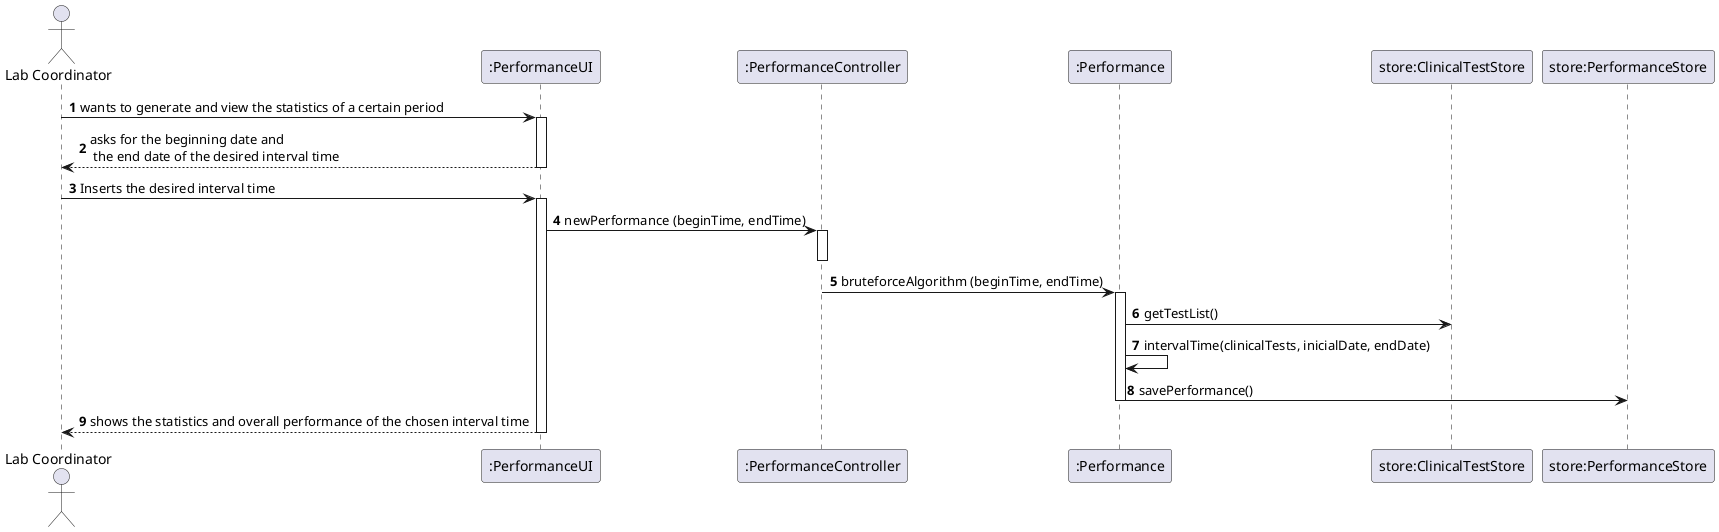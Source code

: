@startuml
autonumber
'hide footbox
actor "Lab Coordinator" as LC

participant ":PerformanceUI" as UI
participant ":PerformanceController" as CTRL
participant ":Performance" as P
participant "store:ClinicalTestStore" as CTS
participant "store:PerformanceStore" as PS


LC -> UI : wants to generate and view the statistics of a certain period
activate UI
LC <-- UI : asks for the beginning date and\n the end date of the desired interval time

    deactivate CTRL
deactivate UI
LC -> UI : Inserts the desired interval time
activate UI
    UI->CTRL : newPerformance (beginTime, endTime)
    activate CTRL
    deactivate CTRL
    CTRL->P : bruteforceAlgorithm (beginTime, endTime)
    activate P
    P->CTS: getTestList()
    P->P : intervalTime(clinicalTests, inicialDate, endDate)

    P -> PS : savePerformance()
    deactivate P

UI --> LC : shows the statistics and overall performance of the chosen interval time
deactivate UI
@enduml
